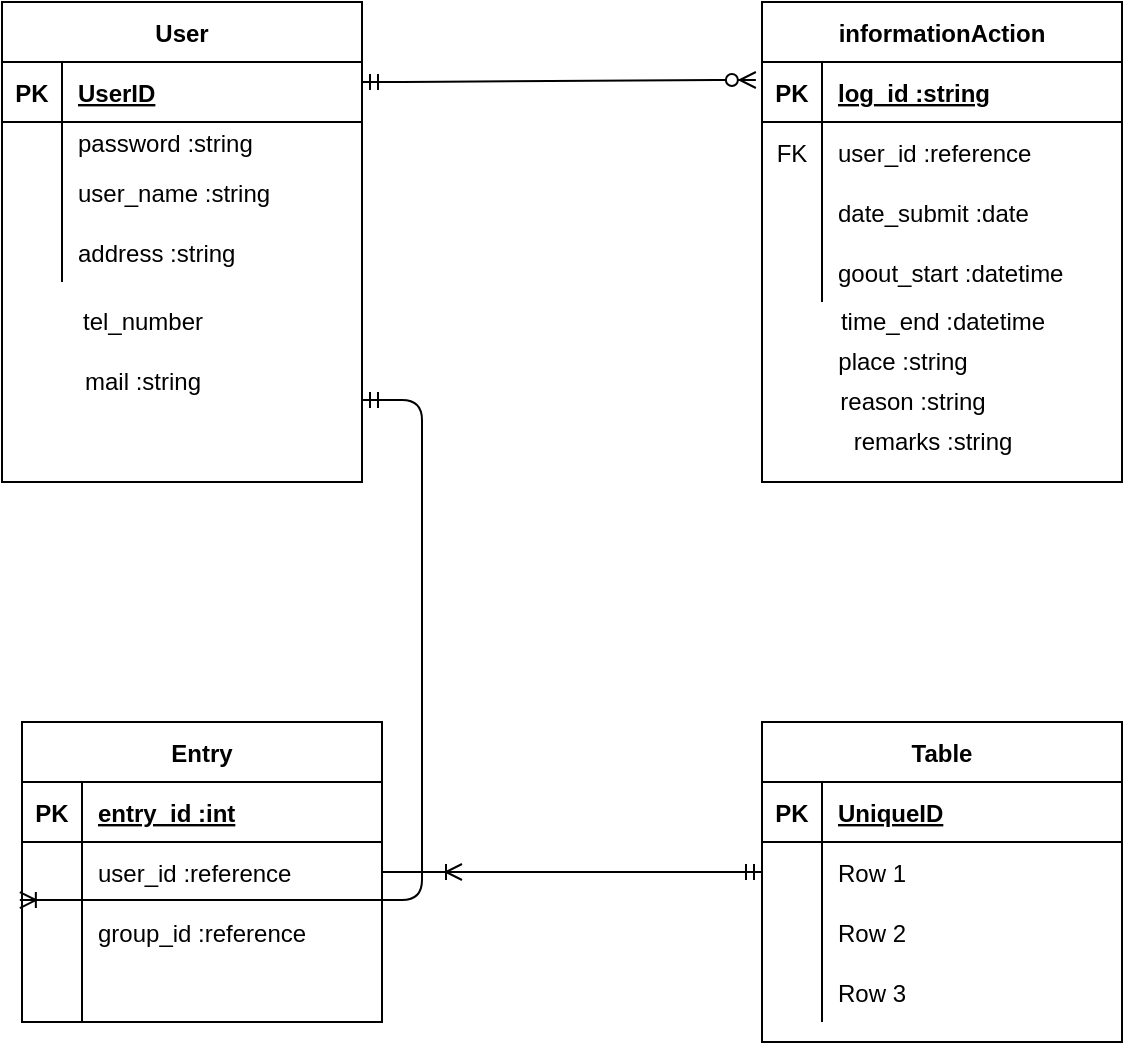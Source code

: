 <mxfile version="13.7.0" type="google"><diagram id="-43jJRAFjV86HN2OustA" name="Page-1"><mxGraphModel dx="967" dy="4746" grid="1" gridSize="10" guides="1" tooltips="1" connect="1" arrows="1" fold="1" page="1" pageScale="1" pageWidth="827" pageHeight="1169" math="0" shadow="0"><root><mxCell id="0"/><mxCell id="1" parent="0"/><mxCell id="SoyYkUZIRxMczvNl_ssp-14" value="User" style="shape=table;startSize=30;container=1;collapsible=1;childLayout=tableLayout;fixedRows=1;rowLines=0;fontStyle=1;align=center;resizeLast=1;" parent="1" vertex="1"><mxGeometry x="-100" y="-4400" width="180" height="240" as="geometry"><mxRectangle x="-100" y="-4400" width="60" height="30" as="alternateBounds"/></mxGeometry></mxCell><mxCell id="SoyYkUZIRxMczvNl_ssp-15" value="" style="shape=partialRectangle;collapsible=0;dropTarget=0;pointerEvents=0;fillColor=none;top=0;left=0;bottom=1;right=0;points=[[0,0.5],[1,0.5]];portConstraint=eastwest;" parent="SoyYkUZIRxMczvNl_ssp-14" vertex="1"><mxGeometry y="30" width="180" height="30" as="geometry"/></mxCell><mxCell id="SoyYkUZIRxMczvNl_ssp-16" value="PK" style="shape=partialRectangle;connectable=0;fillColor=none;top=0;left=0;bottom=0;right=0;fontStyle=1;overflow=hidden;" parent="SoyYkUZIRxMczvNl_ssp-15" vertex="1"><mxGeometry width="30" height="30" as="geometry"/></mxCell><mxCell id="SoyYkUZIRxMczvNl_ssp-17" value="UserID" style="shape=partialRectangle;connectable=0;fillColor=none;top=0;left=0;bottom=0;right=0;align=left;spacingLeft=6;fontStyle=5;overflow=hidden;" parent="SoyYkUZIRxMczvNl_ssp-15" vertex="1"><mxGeometry x="30" width="150" height="30" as="geometry"/></mxCell><mxCell id="SoyYkUZIRxMczvNl_ssp-18" value="" style="shape=partialRectangle;collapsible=0;dropTarget=0;pointerEvents=0;fillColor=none;top=0;left=0;bottom=0;right=0;points=[[0,0.5],[1,0.5]];portConstraint=eastwest;" parent="SoyYkUZIRxMczvNl_ssp-14" vertex="1"><mxGeometry y="60" width="180" height="20" as="geometry"/></mxCell><mxCell id="SoyYkUZIRxMczvNl_ssp-19" value="" style="shape=partialRectangle;connectable=0;fillColor=none;top=0;left=0;bottom=0;right=0;editable=1;overflow=hidden;" parent="SoyYkUZIRxMczvNl_ssp-18" vertex="1"><mxGeometry width="30" height="20" as="geometry"/></mxCell><mxCell id="SoyYkUZIRxMczvNl_ssp-20" value="password :string" style="shape=partialRectangle;connectable=0;fillColor=none;top=0;left=0;bottom=0;right=0;align=left;spacingLeft=6;overflow=hidden;" parent="SoyYkUZIRxMczvNl_ssp-18" vertex="1"><mxGeometry x="30" width="150" height="20" as="geometry"/></mxCell><mxCell id="SoyYkUZIRxMczvNl_ssp-21" value="" style="shape=partialRectangle;collapsible=0;dropTarget=0;pointerEvents=0;fillColor=none;top=0;left=0;bottom=0;right=0;points=[[0,0.5],[1,0.5]];portConstraint=eastwest;" parent="SoyYkUZIRxMczvNl_ssp-14" vertex="1"><mxGeometry y="80" width="180" height="30" as="geometry"/></mxCell><mxCell id="SoyYkUZIRxMczvNl_ssp-22" value="" style="shape=partialRectangle;connectable=0;fillColor=none;top=0;left=0;bottom=0;right=0;editable=1;overflow=hidden;" parent="SoyYkUZIRxMczvNl_ssp-21" vertex="1"><mxGeometry width="30" height="30" as="geometry"/></mxCell><mxCell id="SoyYkUZIRxMczvNl_ssp-23" value="user_name :string" style="shape=partialRectangle;connectable=0;fillColor=none;top=0;left=0;bottom=0;right=0;align=left;spacingLeft=6;overflow=hidden;" parent="SoyYkUZIRxMczvNl_ssp-21" vertex="1"><mxGeometry x="30" width="150" height="30" as="geometry"/></mxCell><mxCell id="SoyYkUZIRxMczvNl_ssp-24" value="" style="shape=partialRectangle;collapsible=0;dropTarget=0;pointerEvents=0;fillColor=none;top=0;left=0;bottom=0;right=0;points=[[0,0.5],[1,0.5]];portConstraint=eastwest;" parent="SoyYkUZIRxMczvNl_ssp-14" vertex="1"><mxGeometry y="110" width="180" height="30" as="geometry"/></mxCell><mxCell id="SoyYkUZIRxMczvNl_ssp-25" value="" style="shape=partialRectangle;connectable=0;fillColor=none;top=0;left=0;bottom=0;right=0;editable=1;overflow=hidden;" parent="SoyYkUZIRxMczvNl_ssp-24" vertex="1"><mxGeometry width="30" height="30" as="geometry"/></mxCell><mxCell id="SoyYkUZIRxMczvNl_ssp-26" value="address :string" style="shape=partialRectangle;connectable=0;fillColor=none;top=0;left=0;bottom=0;right=0;align=left;spacingLeft=6;overflow=hidden;" parent="SoyYkUZIRxMczvNl_ssp-24" vertex="1"><mxGeometry x="30" width="150" height="30" as="geometry"/></mxCell><mxCell id="SoyYkUZIRxMczvNl_ssp-27" value="tel_number" style="text;html=1;align=center;verticalAlign=middle;resizable=0;points=[];autosize=1;" parent="1" vertex="1"><mxGeometry x="-70" y="-4250" width="80" height="20" as="geometry"/></mxCell><mxCell id="SoyYkUZIRxMczvNl_ssp-28" value="mail :string" style="text;html=1;align=center;verticalAlign=middle;resizable=0;points=[];autosize=1;" parent="1" vertex="1"><mxGeometry x="-65" y="-4220" width="70" height="20" as="geometry"/></mxCell><mxCell id="SoyYkUZIRxMczvNl_ssp-30" value="" style="edgeStyle=entityRelationEdgeStyle;fontSize=12;html=1;endArrow=ERzeroToMany;startArrow=ERmandOne;entryX=-0.017;entryY=0.3;entryDx=0;entryDy=0;entryPerimeter=0;" parent="1" target="SoyYkUZIRxMczvNl_ssp-32" edge="1"><mxGeometry width="100" height="100" relative="1" as="geometry"><mxPoint x="80" y="-4360" as="sourcePoint"/><mxPoint x="240" y="-4360" as="targetPoint"/></mxGeometry></mxCell><mxCell id="SoyYkUZIRxMczvNl_ssp-45" value="time_end :datetime" style="text;html=1;align=center;verticalAlign=middle;resizable=0;points=[];autosize=1;" parent="1" vertex="1"><mxGeometry x="310" y="-4250" width="120" height="20" as="geometry"/></mxCell><mxCell id="SoyYkUZIRxMczvNl_ssp-46" value="place :string" style="text;html=1;align=center;verticalAlign=middle;resizable=0;points=[];autosize=1;" parent="1" vertex="1"><mxGeometry x="310" y="-4230" width="80" height="20" as="geometry"/></mxCell><mxCell id="SoyYkUZIRxMczvNl_ssp-48" value="reason :string" style="text;html=1;align=center;verticalAlign=middle;resizable=0;points=[];autosize=1;" parent="1" vertex="1"><mxGeometry x="310" y="-4210" width="90" height="20" as="geometry"/></mxCell><mxCell id="SoyYkUZIRxMczvNl_ssp-49" value="remarks :string" style="text;html=1;align=center;verticalAlign=middle;resizable=0;points=[];autosize=1;" parent="1" vertex="1"><mxGeometry x="320" y="-4190" width="90" height="20" as="geometry"/></mxCell><mxCell id="SoyYkUZIRxMczvNl_ssp-64" value="" style="edgeStyle=entityRelationEdgeStyle;fontSize=12;html=1;endArrow=ERoneToMany;startArrow=ERmandOne;entryX=-0.006;entryY=-0.033;entryDx=0;entryDy=0;entryPerimeter=0;" parent="1" target="SoyYkUZIRxMczvNl_ssp-58" edge="1"><mxGeometry width="100" height="100" relative="1" as="geometry"><mxPoint x="80" y="-4201" as="sourcePoint"/><mxPoint x="-70" y="-4120" as="targetPoint"/></mxGeometry></mxCell><mxCell id="SoyYkUZIRxMczvNl_ssp-51" value="Entry" style="shape=table;startSize=30;container=1;collapsible=1;childLayout=tableLayout;fixedRows=1;rowLines=0;fontStyle=1;align=center;resizeLast=1;" parent="1" vertex="1"><mxGeometry x="-90" y="-4040" width="180" height="150" as="geometry"/></mxCell><mxCell id="SoyYkUZIRxMczvNl_ssp-52" value="" style="shape=partialRectangle;collapsible=0;dropTarget=0;pointerEvents=0;fillColor=none;top=0;left=0;bottom=1;right=0;points=[[0,0.5],[1,0.5]];portConstraint=eastwest;" parent="SoyYkUZIRxMczvNl_ssp-51" vertex="1"><mxGeometry y="30" width="180" height="30" as="geometry"/></mxCell><mxCell id="SoyYkUZIRxMczvNl_ssp-53" value="PK" style="shape=partialRectangle;connectable=0;fillColor=none;top=0;left=0;bottom=0;right=0;fontStyle=1;overflow=hidden;" parent="SoyYkUZIRxMczvNl_ssp-52" vertex="1"><mxGeometry width="30" height="30" as="geometry"/></mxCell><mxCell id="SoyYkUZIRxMczvNl_ssp-54" value="entry_id :int" style="shape=partialRectangle;connectable=0;fillColor=none;top=0;left=0;bottom=0;right=0;align=left;spacingLeft=6;fontStyle=5;overflow=hidden;" parent="SoyYkUZIRxMczvNl_ssp-52" vertex="1"><mxGeometry x="30" width="150" height="30" as="geometry"/></mxCell><mxCell id="SoyYkUZIRxMczvNl_ssp-55" value="" style="shape=partialRectangle;collapsible=0;dropTarget=0;pointerEvents=0;fillColor=none;top=0;left=0;bottom=0;right=0;points=[[0,0.5],[1,0.5]];portConstraint=eastwest;" parent="SoyYkUZIRxMczvNl_ssp-51" vertex="1"><mxGeometry y="60" width="180" height="30" as="geometry"/></mxCell><mxCell id="SoyYkUZIRxMczvNl_ssp-56" value="" style="shape=partialRectangle;connectable=0;fillColor=none;top=0;left=0;bottom=0;right=0;editable=1;overflow=hidden;" parent="SoyYkUZIRxMczvNl_ssp-55" vertex="1"><mxGeometry width="30" height="30" as="geometry"/></mxCell><mxCell id="SoyYkUZIRxMczvNl_ssp-57" value="user_id :reference" style="shape=partialRectangle;connectable=0;fillColor=none;top=0;left=0;bottom=0;right=0;align=left;spacingLeft=6;overflow=hidden;" parent="SoyYkUZIRxMczvNl_ssp-55" vertex="1"><mxGeometry x="30" width="150" height="30" as="geometry"/></mxCell><mxCell id="SoyYkUZIRxMczvNl_ssp-58" value="" style="shape=partialRectangle;collapsible=0;dropTarget=0;pointerEvents=0;fillColor=none;top=0;left=0;bottom=0;right=0;points=[[0,0.5],[1,0.5]];portConstraint=eastwest;" parent="SoyYkUZIRxMczvNl_ssp-51" vertex="1"><mxGeometry y="90" width="180" height="30" as="geometry"/></mxCell><mxCell id="SoyYkUZIRxMczvNl_ssp-59" value="" style="shape=partialRectangle;connectable=0;fillColor=none;top=0;left=0;bottom=0;right=0;editable=1;overflow=hidden;" parent="SoyYkUZIRxMczvNl_ssp-58" vertex="1"><mxGeometry width="30" height="30" as="geometry"/></mxCell><mxCell id="SoyYkUZIRxMczvNl_ssp-60" value="group_id :reference" style="shape=partialRectangle;connectable=0;fillColor=none;top=0;left=0;bottom=0;right=0;align=left;spacingLeft=6;overflow=hidden;" parent="SoyYkUZIRxMczvNl_ssp-58" vertex="1"><mxGeometry x="30" width="150" height="30" as="geometry"/></mxCell><mxCell id="SoyYkUZIRxMczvNl_ssp-61" value="" style="shape=partialRectangle;collapsible=0;dropTarget=0;pointerEvents=0;fillColor=none;top=0;left=0;bottom=0;right=0;points=[[0,0.5],[1,0.5]];portConstraint=eastwest;" parent="SoyYkUZIRxMczvNl_ssp-51" vertex="1"><mxGeometry y="120" width="180" height="30" as="geometry"/></mxCell><mxCell id="SoyYkUZIRxMczvNl_ssp-62" value="" style="shape=partialRectangle;connectable=0;fillColor=none;top=0;left=0;bottom=0;right=0;editable=1;overflow=hidden;" parent="SoyYkUZIRxMczvNl_ssp-61" vertex="1"><mxGeometry width="30" height="30" as="geometry"/></mxCell><mxCell id="SoyYkUZIRxMczvNl_ssp-63" value="" style="shape=partialRectangle;connectable=0;fillColor=none;top=0;left=0;bottom=0;right=0;align=left;spacingLeft=6;overflow=hidden;" parent="SoyYkUZIRxMczvNl_ssp-61" vertex="1"><mxGeometry x="30" width="150" height="30" as="geometry"/></mxCell><mxCell id="SoyYkUZIRxMczvNl_ssp-31" value="informationAction" style="shape=table;startSize=30;container=1;collapsible=1;childLayout=tableLayout;fixedRows=1;rowLines=0;fontStyle=1;align=center;resizeLast=1;" parent="1" vertex="1"><mxGeometry x="280" y="-4400" width="180" height="240" as="geometry"/></mxCell><mxCell id="SoyYkUZIRxMczvNl_ssp-32" value="" style="shape=partialRectangle;collapsible=0;dropTarget=0;pointerEvents=0;fillColor=none;top=0;left=0;bottom=1;right=0;points=[[0,0.5],[1,0.5]];portConstraint=eastwest;" parent="SoyYkUZIRxMczvNl_ssp-31" vertex="1"><mxGeometry y="30" width="180" height="30" as="geometry"/></mxCell><mxCell id="SoyYkUZIRxMczvNl_ssp-33" value="PK" style="shape=partialRectangle;connectable=0;fillColor=none;top=0;left=0;bottom=0;right=0;fontStyle=1;overflow=hidden;" parent="SoyYkUZIRxMczvNl_ssp-32" vertex="1"><mxGeometry width="30" height="30" as="geometry"/></mxCell><mxCell id="SoyYkUZIRxMczvNl_ssp-34" value="log_id :string" style="shape=partialRectangle;connectable=0;fillColor=none;top=0;left=0;bottom=0;right=0;align=left;spacingLeft=6;fontStyle=5;overflow=hidden;" parent="SoyYkUZIRxMczvNl_ssp-32" vertex="1"><mxGeometry x="30" width="150" height="30" as="geometry"/></mxCell><mxCell id="SoyYkUZIRxMczvNl_ssp-35" value="" style="shape=partialRectangle;collapsible=0;dropTarget=0;pointerEvents=0;fillColor=none;top=0;left=0;bottom=0;right=0;points=[[0,0.5],[1,0.5]];portConstraint=eastwest;" parent="SoyYkUZIRxMczvNl_ssp-31" vertex="1"><mxGeometry y="60" width="180" height="30" as="geometry"/></mxCell><mxCell id="SoyYkUZIRxMczvNl_ssp-36" value="FK" style="shape=partialRectangle;connectable=0;fillColor=none;top=0;left=0;bottom=0;right=0;editable=1;overflow=hidden;" parent="SoyYkUZIRxMczvNl_ssp-35" vertex="1"><mxGeometry width="30" height="30" as="geometry"/></mxCell><mxCell id="SoyYkUZIRxMczvNl_ssp-37" value="user_id :reference" style="shape=partialRectangle;connectable=0;fillColor=none;top=0;left=0;bottom=0;right=0;align=left;spacingLeft=6;overflow=hidden;" parent="SoyYkUZIRxMczvNl_ssp-35" vertex="1"><mxGeometry x="30" width="150" height="30" as="geometry"/></mxCell><mxCell id="SoyYkUZIRxMczvNl_ssp-38" value="" style="shape=partialRectangle;collapsible=0;dropTarget=0;pointerEvents=0;fillColor=none;top=0;left=0;bottom=0;right=0;points=[[0,0.5],[1,0.5]];portConstraint=eastwest;" parent="SoyYkUZIRxMczvNl_ssp-31" vertex="1"><mxGeometry y="90" width="180" height="30" as="geometry"/></mxCell><mxCell id="SoyYkUZIRxMczvNl_ssp-39" value="" style="shape=partialRectangle;connectable=0;fillColor=none;top=0;left=0;bottom=0;right=0;editable=1;overflow=hidden;" parent="SoyYkUZIRxMczvNl_ssp-38" vertex="1"><mxGeometry width="30" height="30" as="geometry"/></mxCell><mxCell id="SoyYkUZIRxMczvNl_ssp-40" value="date_submit :date" style="shape=partialRectangle;connectable=0;fillColor=none;top=0;left=0;bottom=0;right=0;align=left;spacingLeft=6;overflow=hidden;" parent="SoyYkUZIRxMczvNl_ssp-38" vertex="1"><mxGeometry x="30" width="150" height="30" as="geometry"/></mxCell><mxCell id="SoyYkUZIRxMczvNl_ssp-41" value="" style="shape=partialRectangle;collapsible=0;dropTarget=0;pointerEvents=0;fillColor=none;top=0;left=0;bottom=0;right=0;points=[[0,0.5],[1,0.5]];portConstraint=eastwest;" parent="SoyYkUZIRxMczvNl_ssp-31" vertex="1"><mxGeometry y="120" width="180" height="30" as="geometry"/></mxCell><mxCell id="SoyYkUZIRxMczvNl_ssp-42" value="" style="shape=partialRectangle;connectable=0;fillColor=none;top=0;left=0;bottom=0;right=0;editable=1;overflow=hidden;" parent="SoyYkUZIRxMczvNl_ssp-41" vertex="1"><mxGeometry width="30" height="30" as="geometry"/></mxCell><mxCell id="SoyYkUZIRxMczvNl_ssp-43" value="goout_start :datetime" style="shape=partialRectangle;connectable=0;fillColor=none;top=0;left=0;bottom=0;right=0;align=left;spacingLeft=6;overflow=hidden;" parent="SoyYkUZIRxMczvNl_ssp-41" vertex="1"><mxGeometry x="30" width="150" height="30" as="geometry"/></mxCell><mxCell id="SoyYkUZIRxMczvNl_ssp-1" value="Table" style="shape=table;startSize=30;container=1;collapsible=1;childLayout=tableLayout;fixedRows=1;rowLines=0;fontStyle=1;align=center;resizeLast=1;" parent="1" vertex="1"><mxGeometry x="280" y="-4040" width="180" height="160" as="geometry"/></mxCell><mxCell id="SoyYkUZIRxMczvNl_ssp-2" value="" style="shape=partialRectangle;collapsible=0;dropTarget=0;pointerEvents=0;fillColor=none;top=0;left=0;bottom=1;right=0;points=[[0,0.5],[1,0.5]];portConstraint=eastwest;" parent="SoyYkUZIRxMczvNl_ssp-1" vertex="1"><mxGeometry y="30" width="180" height="30" as="geometry"/></mxCell><mxCell id="SoyYkUZIRxMczvNl_ssp-3" value="PK" style="shape=partialRectangle;connectable=0;fillColor=none;top=0;left=0;bottom=0;right=0;fontStyle=1;overflow=hidden;" parent="SoyYkUZIRxMczvNl_ssp-2" vertex="1"><mxGeometry width="30" height="30" as="geometry"/></mxCell><mxCell id="SoyYkUZIRxMczvNl_ssp-4" value="UniqueID" style="shape=partialRectangle;connectable=0;fillColor=none;top=0;left=0;bottom=0;right=0;align=left;spacingLeft=6;fontStyle=5;overflow=hidden;" parent="SoyYkUZIRxMczvNl_ssp-2" vertex="1"><mxGeometry x="30" width="150" height="30" as="geometry"/></mxCell><mxCell id="SoyYkUZIRxMczvNl_ssp-5" value="" style="shape=partialRectangle;collapsible=0;dropTarget=0;pointerEvents=0;fillColor=none;top=0;left=0;bottom=0;right=0;points=[[0,0.5],[1,0.5]];portConstraint=eastwest;" parent="SoyYkUZIRxMczvNl_ssp-1" vertex="1"><mxGeometry y="60" width="180" height="30" as="geometry"/></mxCell><mxCell id="SoyYkUZIRxMczvNl_ssp-6" value="" style="shape=partialRectangle;connectable=0;fillColor=none;top=0;left=0;bottom=0;right=0;editable=1;overflow=hidden;" parent="SoyYkUZIRxMczvNl_ssp-5" vertex="1"><mxGeometry width="30" height="30" as="geometry"/></mxCell><mxCell id="SoyYkUZIRxMczvNl_ssp-7" value="Row 1" style="shape=partialRectangle;connectable=0;fillColor=none;top=0;left=0;bottom=0;right=0;align=left;spacingLeft=6;overflow=hidden;" parent="SoyYkUZIRxMczvNl_ssp-5" vertex="1"><mxGeometry x="30" width="150" height="30" as="geometry"/></mxCell><mxCell id="SoyYkUZIRxMczvNl_ssp-8" value="" style="shape=partialRectangle;collapsible=0;dropTarget=0;pointerEvents=0;fillColor=none;top=0;left=0;bottom=0;right=0;points=[[0,0.5],[1,0.5]];portConstraint=eastwest;" parent="SoyYkUZIRxMczvNl_ssp-1" vertex="1"><mxGeometry y="90" width="180" height="30" as="geometry"/></mxCell><mxCell id="SoyYkUZIRxMczvNl_ssp-9" value="" style="shape=partialRectangle;connectable=0;fillColor=none;top=0;left=0;bottom=0;right=0;editable=1;overflow=hidden;" parent="SoyYkUZIRxMczvNl_ssp-8" vertex="1"><mxGeometry width="30" height="30" as="geometry"/></mxCell><mxCell id="SoyYkUZIRxMczvNl_ssp-10" value="Row 2" style="shape=partialRectangle;connectable=0;fillColor=none;top=0;left=0;bottom=0;right=0;align=left;spacingLeft=6;overflow=hidden;" parent="SoyYkUZIRxMczvNl_ssp-8" vertex="1"><mxGeometry x="30" width="150" height="30" as="geometry"/></mxCell><mxCell id="SoyYkUZIRxMczvNl_ssp-11" value="" style="shape=partialRectangle;collapsible=0;dropTarget=0;pointerEvents=0;fillColor=none;top=0;left=0;bottom=0;right=0;points=[[0,0.5],[1,0.5]];portConstraint=eastwest;" parent="SoyYkUZIRxMczvNl_ssp-1" vertex="1"><mxGeometry y="120" width="180" height="30" as="geometry"/></mxCell><mxCell id="SoyYkUZIRxMczvNl_ssp-12" value="" style="shape=partialRectangle;connectable=0;fillColor=none;top=0;left=0;bottom=0;right=0;editable=1;overflow=hidden;" parent="SoyYkUZIRxMczvNl_ssp-11" vertex="1"><mxGeometry width="30" height="30" as="geometry"/></mxCell><mxCell id="SoyYkUZIRxMczvNl_ssp-13" value="Row 3" style="shape=partialRectangle;connectable=0;fillColor=none;top=0;left=0;bottom=0;right=0;align=left;spacingLeft=6;overflow=hidden;" parent="SoyYkUZIRxMczvNl_ssp-11" vertex="1"><mxGeometry x="30" width="150" height="30" as="geometry"/></mxCell><mxCell id="SoyYkUZIRxMczvNl_ssp-72" value="" style="edgeStyle=entityRelationEdgeStyle;fontSize=12;html=1;endArrow=ERoneToMany;exitX=1;exitY=0.5;exitDx=0;exitDy=0;" parent="1" edge="1" source="SoyYkUZIRxMczvNl_ssp-55"><mxGeometry width="100" height="100" relative="1" as="geometry"><mxPoint x="100" y="-3965.5" as="sourcePoint"/><mxPoint x="130" y="-3965" as="targetPoint"/></mxGeometry></mxCell><mxCell id="SoyYkUZIRxMczvNl_ssp-73" value="" style="edgeStyle=entityRelationEdgeStyle;fontSize=12;html=1;endArrow=ERmandOne;entryX=0;entryY=0.5;entryDx=0;entryDy=0;" parent="1" target="SoyYkUZIRxMczvNl_ssp-5" edge="1"><mxGeometry width="100" height="100" relative="1" as="geometry"><mxPoint x="130" y="-3965" as="sourcePoint"/><mxPoint x="230" y="-4060" as="targetPoint"/></mxGeometry></mxCell></root></mxGraphModel></diagram></mxfile>